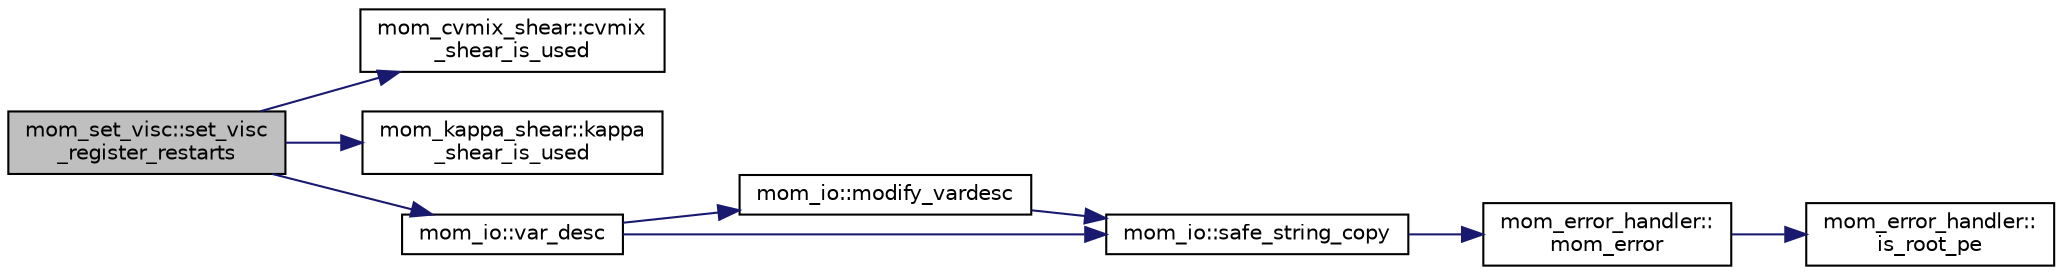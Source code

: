 digraph "mom_set_visc::set_visc_register_restarts"
{
 // INTERACTIVE_SVG=YES
  edge [fontname="Helvetica",fontsize="10",labelfontname="Helvetica",labelfontsize="10"];
  node [fontname="Helvetica",fontsize="10",shape=record];
  rankdir="LR";
  Node23 [label="mom_set_visc::set_visc\l_register_restarts",height=0.2,width=0.4,color="black", fillcolor="grey75", style="filled", fontcolor="black"];
  Node23 -> Node24 [color="midnightblue",fontsize="10",style="solid",fontname="Helvetica"];
  Node24 [label="mom_cvmix_shear::cvmix\l_shear_is_used",height=0.2,width=0.4,color="black", fillcolor="white", style="filled",URL="$namespacemom__cvmix__shear.html#aa8084ded891a4e6e33ceeec0f240233f",tooltip="Reads the parameters \"LMD94\" and \"PP81\" and returns state. This function allows other modules to know..."];
  Node23 -> Node25 [color="midnightblue",fontsize="10",style="solid",fontname="Helvetica"];
  Node25 [label="mom_kappa_shear::kappa\l_shear_is_used",height=0.2,width=0.4,color="black", fillcolor="white", style="filled",URL="$namespacemom__kappa__shear.html#ac7859c609e462000ca8fd763d68d141e"];
  Node23 -> Node26 [color="midnightblue",fontsize="10",style="solid",fontname="Helvetica"];
  Node26 [label="mom_io::var_desc",height=0.2,width=0.4,color="black", fillcolor="white", style="filled",URL="$namespacemom__io.html#a39c3ccc06bb1a6e446af2ee9010eba16",tooltip="Returns a vardesc type whose elements have been filled with the provided fields. The argument name is..."];
  Node26 -> Node27 [color="midnightblue",fontsize="10",style="solid",fontname="Helvetica"];
  Node27 [label="mom_io::modify_vardesc",height=0.2,width=0.4,color="black", fillcolor="white", style="filled",URL="$namespacemom__io.html#af96b29cb8410d557e8e452b81586223b",tooltip="This routine modifies the named elements of a vardesc type. All arguments are optional, except the vardesc type to be modified. "];
  Node27 -> Node28 [color="midnightblue",fontsize="10",style="solid",fontname="Helvetica"];
  Node28 [label="mom_io::safe_string_copy",height=0.2,width=0.4,color="black", fillcolor="white", style="filled",URL="$namespacemom__io.html#ac4bc408e8b38dbd669842753f26ebf88",tooltip="Copies a string. "];
  Node28 -> Node29 [color="midnightblue",fontsize="10",style="solid",fontname="Helvetica"];
  Node29 [label="mom_error_handler::\lmom_error",height=0.2,width=0.4,color="black", fillcolor="white", style="filled",URL="$namespacemom__error__handler.html#a460cfb79a06c29fc249952c2a3710d67"];
  Node29 -> Node30 [color="midnightblue",fontsize="10",style="solid",fontname="Helvetica"];
  Node30 [label="mom_error_handler::\lis_root_pe",height=0.2,width=0.4,color="black", fillcolor="white", style="filled",URL="$namespacemom__error__handler.html#ad5f00a53059c72fe2332d1436c80ca71"];
  Node26 -> Node28 [color="midnightblue",fontsize="10",style="solid",fontname="Helvetica"];
}
